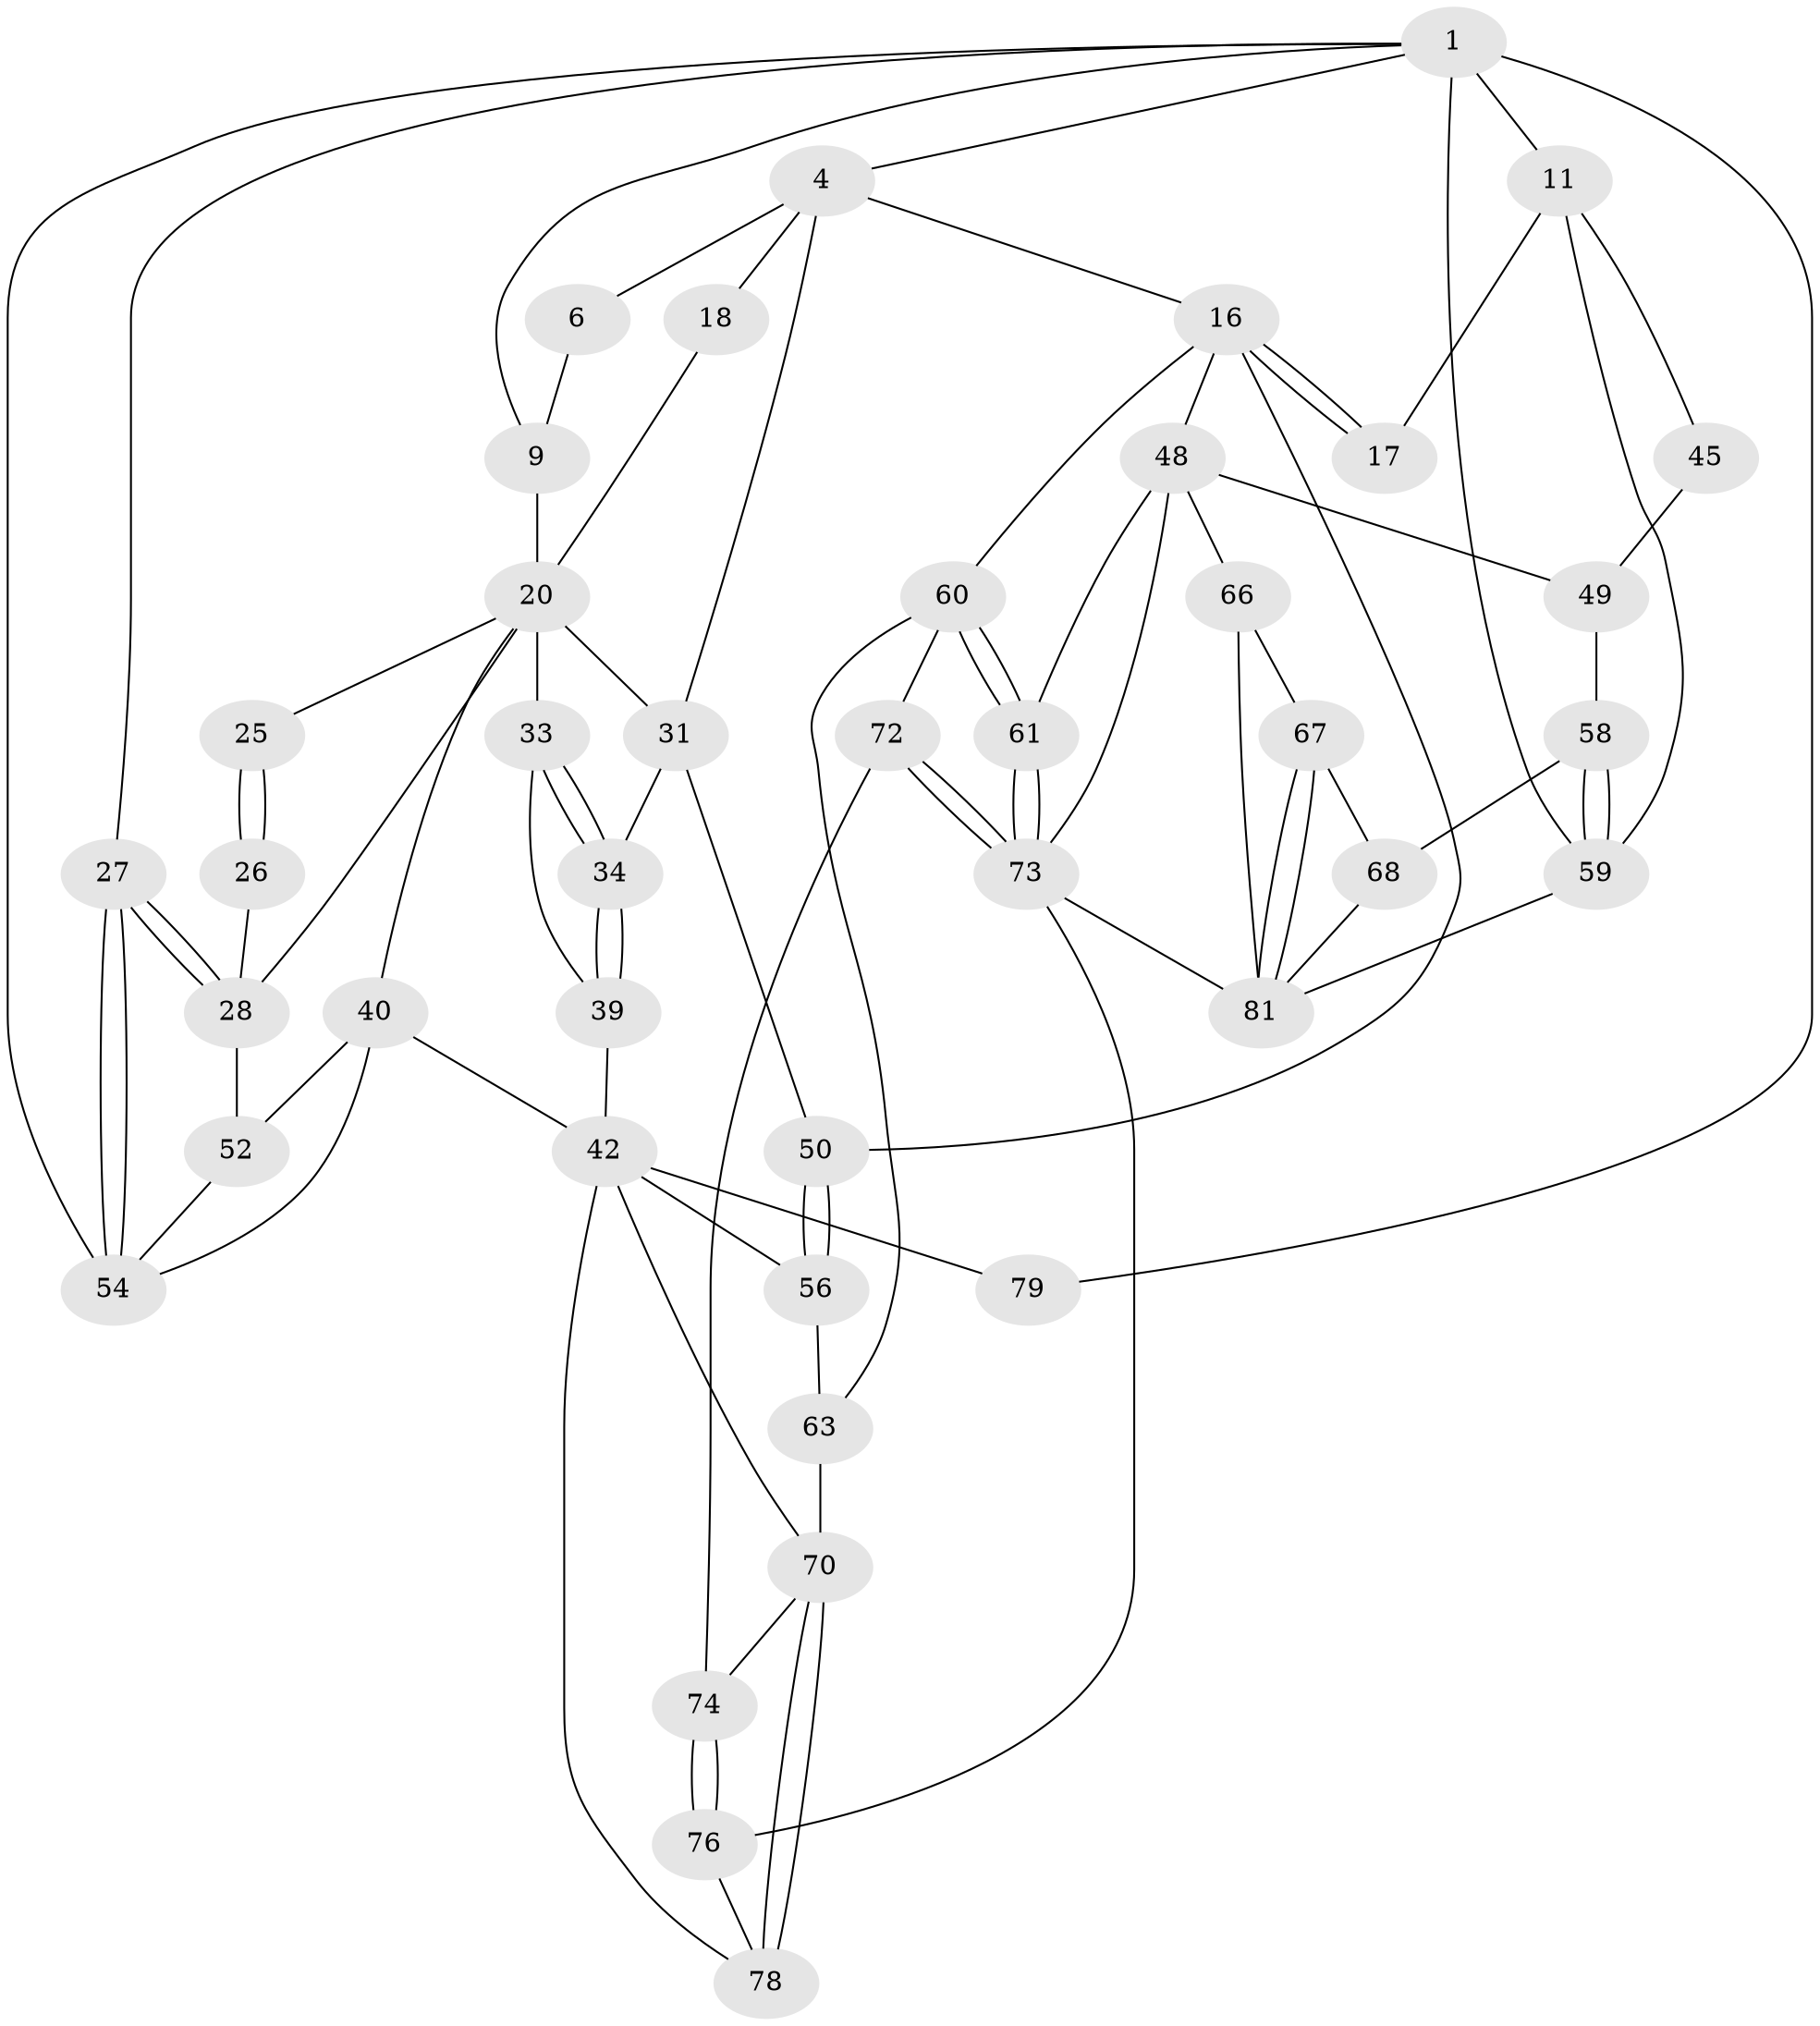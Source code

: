 // original degree distribution, {3: 0.047619047619047616, 4: 0.23809523809523808, 5: 0.4523809523809524, 6: 0.2619047619047619}
// Generated by graph-tools (version 1.1) at 2025/16/03/09/25 04:16:57]
// undirected, 42 vertices, 88 edges
graph export_dot {
graph [start="1"]
  node [color=gray90,style=filled];
  1 [pos="+0.8181648783555329+0",super="+2+7"];
  4 [pos="+0.49534931069635446+0.02969029868392819",super="+5+14"];
  6 [pos="+0.733734903355365+0.250026911147389"];
  9 [pos="+0.8935602964971385+0.29046329077797367",super="+10"];
  11 [pos="+0+0",super="+12"];
  16 [pos="+0.24294160568591144+0.39664054345701494",super="+47"];
  17 [pos="+0.235665133067432+0.3888539203483559"];
  18 [pos="+0.5738008311191477+0.24746419204428596"];
  20 [pos="+0.7797016083394179+0.3476348416977665",super="+21+22"];
  25 [pos="+0.8735815685220915+0.5063821128956906"];
  26 [pos="+0.8876548611353581+0.4057088170232586",super="+29"];
  27 [pos="+1+0.4446297350065941"];
  28 [pos="+1+0.4451361851793791",super="+44"];
  31 [pos="+0.6959856772908786+0.3801681575584385",super="+35+32"];
  33 [pos="+0.6759257051060814+0.5038641379571557",super="+36"];
  34 [pos="+0.6049219219190344+0.5424035342831904"];
  39 [pos="+0.7072569682301693+0.7445206331387201"];
  40 [pos="+0.8388793360779433+0.5380474844232933",super="+41"];
  42 [pos="+0.7234977062739372+0.7692649707911478",super="+43+69"];
  45 [pos="+0+0.25593808343535124",super="+46"];
  48 [pos="+0.13893973607428187+0.678072257626599",super="+62"];
  49 [pos="+0+0.5890001231409646",super="+55"];
  50 [pos="+0.45219499538229013+0.5975216600204484"];
  52 [pos="+0.9430958991678008+0.6010062311048535"];
  54 [pos="+1+1",super="+57"];
  56 [pos="+0.5066734897936652+0.7187094368853656"];
  58 [pos="+0+0.8543219726312145"];
  59 [pos="+0+1"];
  60 [pos="+0.3344358288305841+0.737422612005865",super="+64"];
  61 [pos="+0.19482916879794035+0.7794899996229722"];
  63 [pos="+0.4772636153340947+0.7431459885598012"];
  66 [pos="+0.11753155533341485+0.8745943430345474"];
  67 [pos="+0.022113275112120353+0.8738512047262974"];
  68 [pos="+0.01256170072574241+0.8732112926014578"];
  70 [pos="+0.6906099811171083+0.8096610514606588",super="+71"];
  72 [pos="+0.38043638571901495+0.8108714505320368"];
  73 [pos="+0.3372282882168598+0.8953768737422858",super="+75"];
  74 [pos="+0.481587516389009+0.882767669636239"];
  76 [pos="+0.410557665984335+1"];
  78 [pos="+0.4129032131251054+1"];
  79 [pos="+0.9079042317508974+1"];
  81 [pos="+0.1246229131091429+1",super="+84+82"];
  1 -- 11 [weight=3];
  1 -- 4;
  1 -- 54;
  1 -- 9;
  1 -- 59;
  1 -- 27;
  1 -- 79;
  4 -- 18 [weight=2];
  4 -- 6;
  4 -- 16;
  4 -- 31 [weight=2];
  6 -- 9;
  9 -- 20;
  11 -- 59;
  11 -- 45;
  11 -- 17;
  16 -- 17;
  16 -- 17;
  16 -- 48;
  16 -- 50;
  16 -- 60;
  18 -- 20;
  20 -- 33 [weight=2];
  20 -- 31;
  20 -- 40;
  20 -- 25;
  20 -- 28;
  25 -- 26 [weight=2];
  25 -- 26;
  26 -- 28;
  27 -- 28;
  27 -- 28;
  27 -- 54;
  27 -- 54;
  28 -- 52;
  31 -- 34;
  31 -- 50;
  33 -- 34;
  33 -- 34;
  33 -- 39;
  34 -- 39;
  34 -- 39;
  39 -- 42;
  40 -- 52;
  40 -- 42;
  40 -- 54;
  42 -- 56;
  42 -- 70;
  42 -- 78;
  42 -- 79 [weight=2];
  45 -- 49 [weight=2];
  48 -- 49;
  48 -- 73;
  48 -- 66;
  48 -- 61;
  49 -- 58;
  50 -- 56;
  50 -- 56;
  52 -- 54;
  56 -- 63;
  58 -- 59;
  58 -- 59;
  58 -- 68;
  59 -- 81;
  60 -- 61;
  60 -- 61;
  60 -- 72;
  60 -- 63;
  61 -- 73;
  61 -- 73;
  63 -- 70;
  66 -- 67;
  66 -- 81;
  67 -- 68;
  67 -- 81;
  67 -- 81;
  68 -- 81;
  70 -- 78;
  70 -- 78;
  70 -- 74;
  72 -- 73;
  72 -- 73;
  72 -- 74;
  73 -- 81;
  73 -- 76;
  74 -- 76;
  74 -- 76;
  76 -- 78;
}
